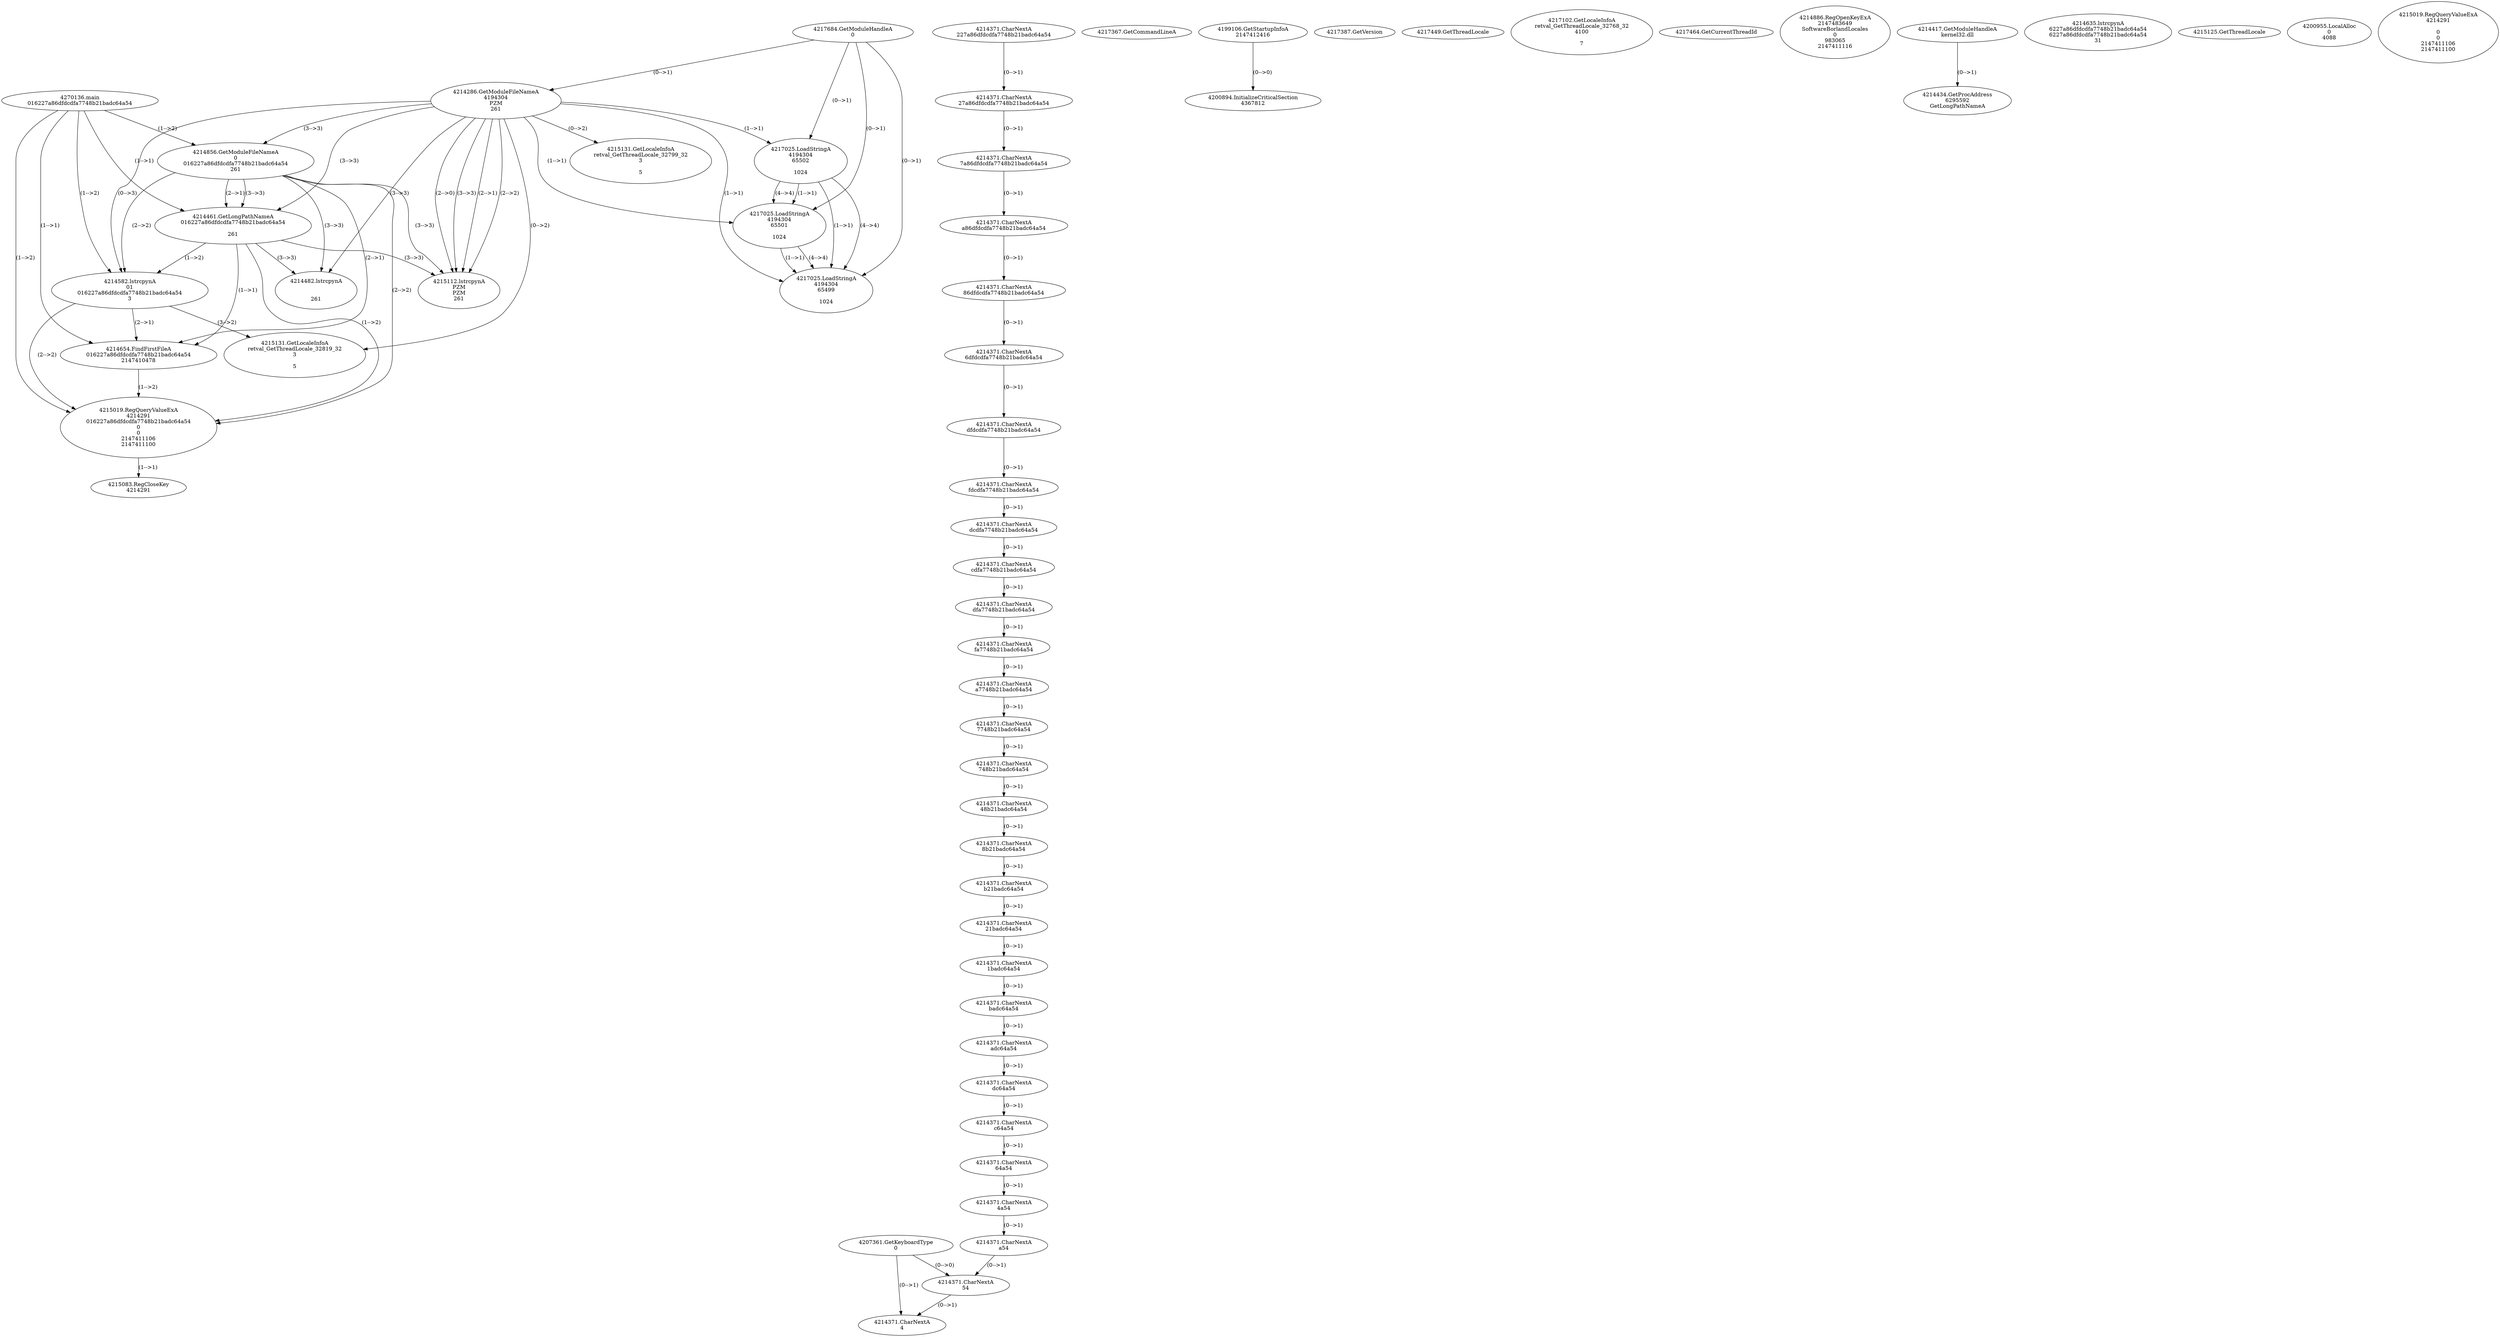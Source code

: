 // Global SCDG with merge call
digraph {
	0 [label="4270136.main
016227a86dfdcdfa7748b21badc64a54"]
	1 [label="4217684.GetModuleHandleA
0"]
	2 [label="4207361.GetKeyboardType
0"]
	3 [label="4217367.GetCommandLineA
"]
	4 [label="4199106.GetStartupInfoA
2147412416"]
	5 [label="4217387.GetVersion
"]
	6 [label="4217449.GetThreadLocale
"]
	7 [label="4217102.GetLocaleInfoA
retval_GetThreadLocale_32768_32
4100

7"]
	8 [label="4217464.GetCurrentThreadId
"]
	9 [label="4214286.GetModuleFileNameA
4194304
PZM
261"]
	1 -> 9 [label="(0-->1)"]
	10 [label="4214856.GetModuleFileNameA
0
016227a86dfdcdfa7748b21badc64a54
261"]
	0 -> 10 [label="(1-->2)"]
	9 -> 10 [label="(3-->3)"]
	11 [label="4214886.RegOpenKeyExA
2147483649
Software\Borland\Locales
0
983065
2147411116"]
	12 [label="4214417.GetModuleHandleA
kernel32.dll"]
	13 [label="4214434.GetProcAddress
6295592
GetLongPathNameA"]
	12 -> 13 [label="(0-->1)"]
	14 [label="4214461.GetLongPathNameA
016227a86dfdcdfa7748b21badc64a54

261"]
	0 -> 14 [label="(1-->1)"]
	10 -> 14 [label="(2-->1)"]
	9 -> 14 [label="(3-->3)"]
	10 -> 14 [label="(3-->3)"]
	15 [label="4214582.lstrcpynA
01
016227a86dfdcdfa7748b21badc64a54
3"]
	0 -> 15 [label="(1-->2)"]
	10 -> 15 [label="(2-->2)"]
	14 -> 15 [label="(1-->2)"]
	9 -> 15 [label="(0-->3)"]
	16 [label="4214371.CharNextA
227a86dfdcdfa7748b21badc64a54"]
	17 [label="4214371.CharNextA
27a86dfdcdfa7748b21badc64a54"]
	16 -> 17 [label="(0-->1)"]
	18 [label="4214371.CharNextA
7a86dfdcdfa7748b21badc64a54"]
	17 -> 18 [label="(0-->1)"]
	19 [label="4214371.CharNextA
a86dfdcdfa7748b21badc64a54"]
	18 -> 19 [label="(0-->1)"]
	20 [label="4214371.CharNextA
86dfdcdfa7748b21badc64a54"]
	19 -> 20 [label="(0-->1)"]
	21 [label="4214371.CharNextA
6dfdcdfa7748b21badc64a54"]
	20 -> 21 [label="(0-->1)"]
	22 [label="4214371.CharNextA
dfdcdfa7748b21badc64a54"]
	21 -> 22 [label="(0-->1)"]
	23 [label="4214371.CharNextA
fdcdfa7748b21badc64a54"]
	22 -> 23 [label="(0-->1)"]
	24 [label="4214371.CharNextA
dcdfa7748b21badc64a54"]
	23 -> 24 [label="(0-->1)"]
	25 [label="4214371.CharNextA
cdfa7748b21badc64a54"]
	24 -> 25 [label="(0-->1)"]
	26 [label="4214371.CharNextA
dfa7748b21badc64a54"]
	25 -> 26 [label="(0-->1)"]
	27 [label="4214371.CharNextA
fa7748b21badc64a54"]
	26 -> 27 [label="(0-->1)"]
	28 [label="4214371.CharNextA
a7748b21badc64a54"]
	27 -> 28 [label="(0-->1)"]
	29 [label="4214371.CharNextA
7748b21badc64a54"]
	28 -> 29 [label="(0-->1)"]
	30 [label="4214371.CharNextA
748b21badc64a54"]
	29 -> 30 [label="(0-->1)"]
	31 [label="4214371.CharNextA
48b21badc64a54"]
	30 -> 31 [label="(0-->1)"]
	32 [label="4214371.CharNextA
8b21badc64a54"]
	31 -> 32 [label="(0-->1)"]
	33 [label="4214371.CharNextA
b21badc64a54"]
	32 -> 33 [label="(0-->1)"]
	34 [label="4214371.CharNextA
21badc64a54"]
	33 -> 34 [label="(0-->1)"]
	35 [label="4214371.CharNextA
1badc64a54"]
	34 -> 35 [label="(0-->1)"]
	36 [label="4214371.CharNextA
badc64a54"]
	35 -> 36 [label="(0-->1)"]
	37 [label="4214371.CharNextA
adc64a54"]
	36 -> 37 [label="(0-->1)"]
	38 [label="4214371.CharNextA
dc64a54"]
	37 -> 38 [label="(0-->1)"]
	39 [label="4214371.CharNextA
c64a54"]
	38 -> 39 [label="(0-->1)"]
	40 [label="4214371.CharNextA
64a54"]
	39 -> 40 [label="(0-->1)"]
	41 [label="4214371.CharNextA
4a54"]
	40 -> 41 [label="(0-->1)"]
	42 [label="4214371.CharNextA
a54"]
	41 -> 42 [label="(0-->1)"]
	43 [label="4214371.CharNextA
54"]
	42 -> 43 [label="(0-->1)"]
	2 -> 43 [label="(0-->0)"]
	44 [label="4214371.CharNextA
4"]
	2 -> 44 [label="(0-->1)"]
	43 -> 44 [label="(0-->1)"]
	45 [label="4214635.lstrcpynA
6227a86dfdcdfa7748b21badc64a54
6227a86dfdcdfa7748b21badc64a54
31"]
	46 [label="4214654.FindFirstFileA
016227a86dfdcdfa7748b21badc64a54
2147410478"]
	0 -> 46 [label="(1-->1)"]
	10 -> 46 [label="(2-->1)"]
	14 -> 46 [label="(1-->1)"]
	15 -> 46 [label="(2-->1)"]
	47 [label="4215019.RegQueryValueExA
4214291
016227a86dfdcdfa7748b21badc64a54
0
0
2147411106
2147411100"]
	0 -> 47 [label="(1-->2)"]
	10 -> 47 [label="(2-->2)"]
	14 -> 47 [label="(1-->2)"]
	15 -> 47 [label="(2-->2)"]
	46 -> 47 [label="(1-->2)"]
	48 [label="4215083.RegCloseKey
4214291"]
	47 -> 48 [label="(1-->1)"]
	49 [label="4215112.lstrcpynA
PZM
PZM
261"]
	9 -> 49 [label="(2-->1)"]
	9 -> 49 [label="(2-->2)"]
	9 -> 49 [label="(3-->3)"]
	10 -> 49 [label="(3-->3)"]
	14 -> 49 [label="(3-->3)"]
	9 -> 49 [label="(2-->0)"]
	50 [label="4215125.GetThreadLocale
"]
	51 [label="4215131.GetLocaleInfoA
retval_GetThreadLocale_32819_32
3

5"]
	9 -> 51 [label="(0-->2)"]
	15 -> 51 [label="(3-->2)"]
	52 [label="4217025.LoadStringA
4194304
65502

1024"]
	1 -> 52 [label="(0-->1)"]
	9 -> 52 [label="(1-->1)"]
	53 [label="4217025.LoadStringA
4194304
65501

1024"]
	1 -> 53 [label="(0-->1)"]
	9 -> 53 [label="(1-->1)"]
	52 -> 53 [label="(1-->1)"]
	52 -> 53 [label="(4-->4)"]
	54 [label="4217025.LoadStringA
4194304
65499

1024"]
	1 -> 54 [label="(0-->1)"]
	9 -> 54 [label="(1-->1)"]
	52 -> 54 [label="(1-->1)"]
	53 -> 54 [label="(1-->1)"]
	52 -> 54 [label="(4-->4)"]
	53 -> 54 [label="(4-->4)"]
	55 [label="4200894.InitializeCriticalSection
4367812"]
	4 -> 55 [label="(0-->0)"]
	56 [label="4200955.LocalAlloc
0
4088"]
	57 [label="4214482.lstrcpynA


261"]
	9 -> 57 [label="(3-->3)"]
	10 -> 57 [label="(3-->3)"]
	14 -> 57 [label="(3-->3)"]
	58 [label="4215019.RegQueryValueExA
4214291

0
0
2147411106
2147411100"]
	59 [label="4215131.GetLocaleInfoA
retval_GetThreadLocale_32799_32
3

5"]
	9 -> 59 [label="(0-->2)"]
}
